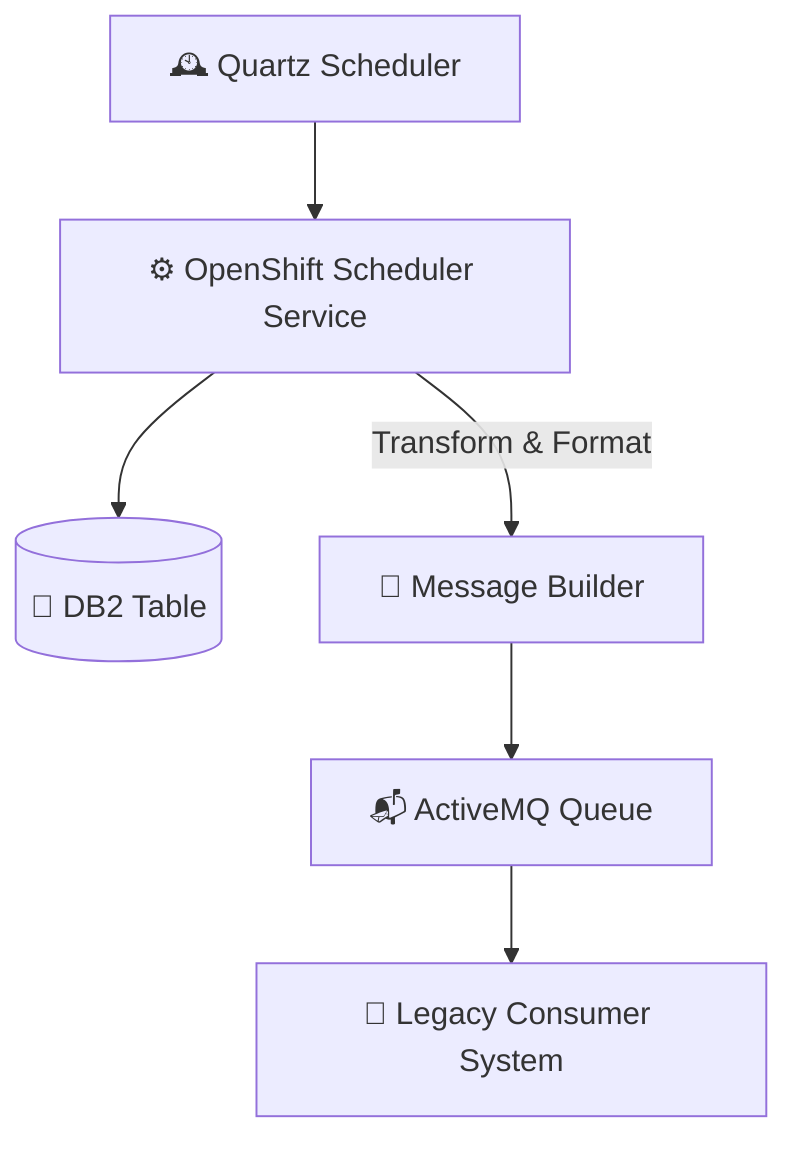 graph TD
    Quartz[🕰️ Quartz Scheduler] --> SchedulerService[⚙️ OpenShift Scheduler Service]
    SchedulerService --> DB2[(🧮 DB2 Table)]
    SchedulerService -->|Transform & Format| Message[🧠 Message Builder]
    Message --> ActiveMQ[📬 ActiveMQ Queue]
    ActiveMQ --> LegacySystem[🧓 Legacy Consumer System]
